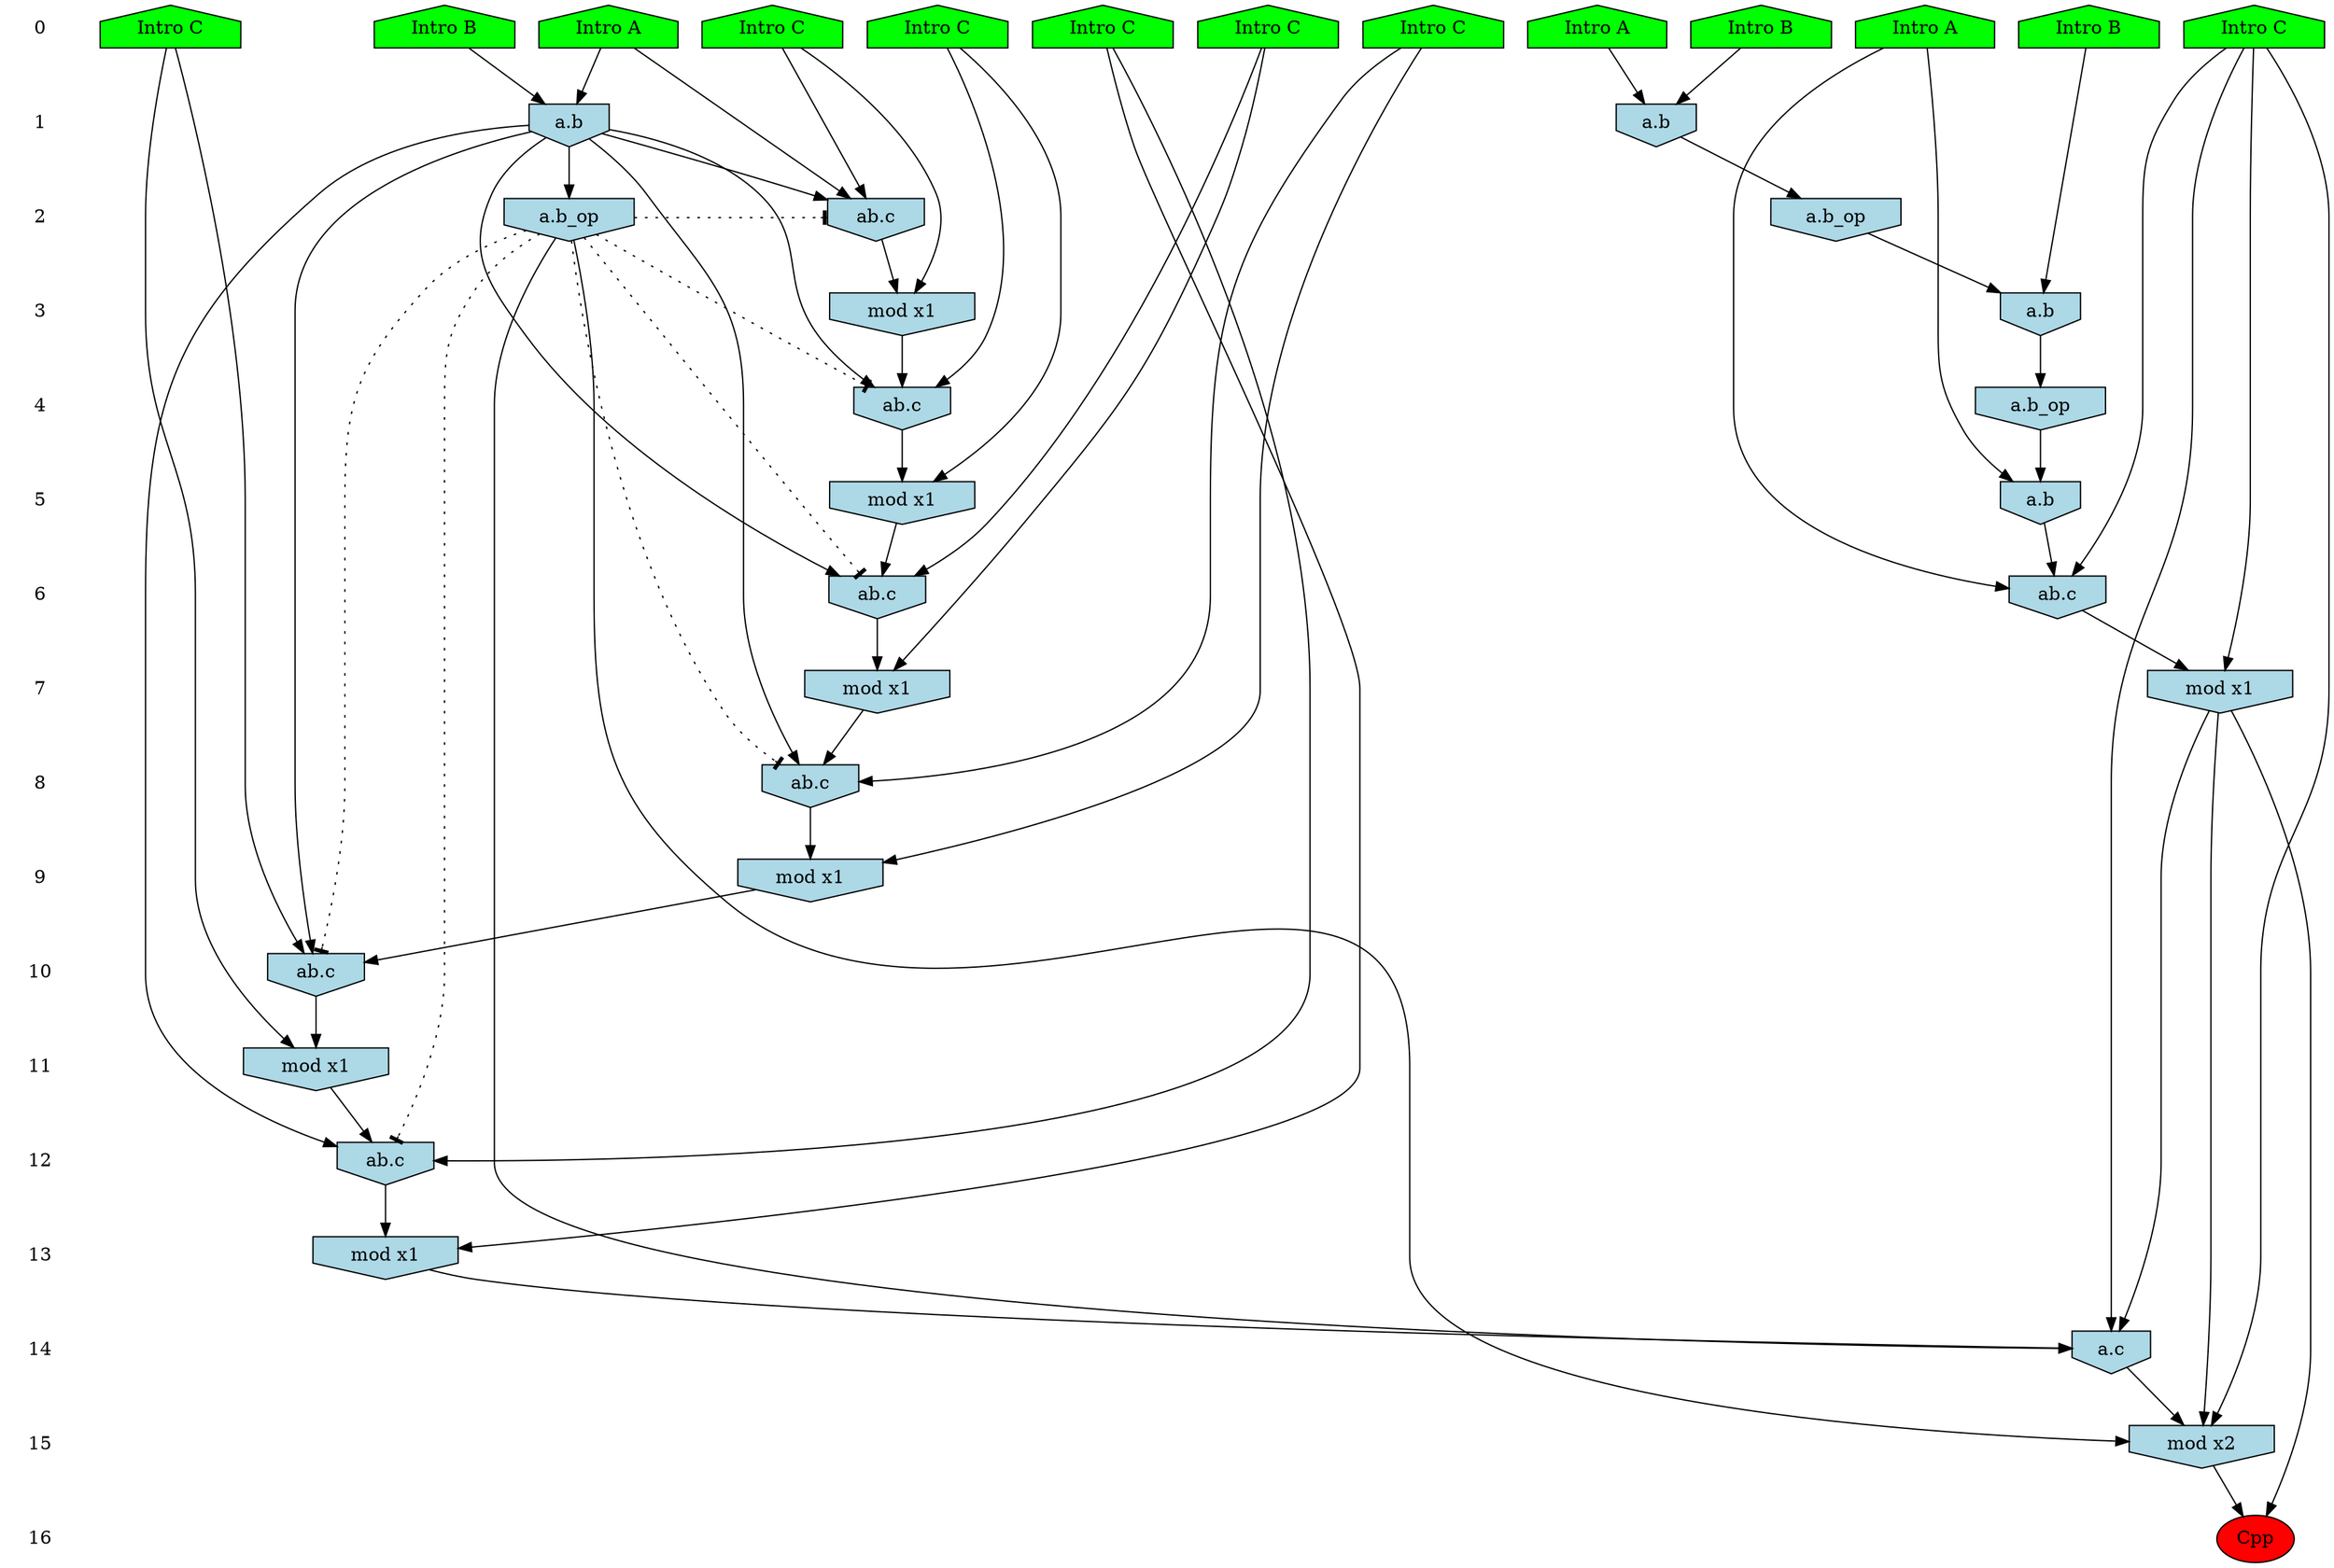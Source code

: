 /* Compression of 1 causal flows obtained in average at 1.784773E+01 t.u */
/* Compressed causal flows were: [3166] */
digraph G{
 ranksep=.5 ; 
{ rank = same ; "0" [shape=plaintext] ; node_1 [label ="Intro A", shape=house, style=filled, fillcolor=green] ;
node_2 [label ="Intro B", shape=house, style=filled, fillcolor=green] ;
node_3 [label ="Intro A", shape=house, style=filled, fillcolor=green] ;
node_4 [label ="Intro B", shape=house, style=filled, fillcolor=green] ;
node_5 [label ="Intro A", shape=house, style=filled, fillcolor=green] ;
node_6 [label ="Intro B", shape=house, style=filled, fillcolor=green] ;
node_7 [label ="Intro C", shape=house, style=filled, fillcolor=green] ;
node_8 [label ="Intro C", shape=house, style=filled, fillcolor=green] ;
node_9 [label ="Intro C", shape=house, style=filled, fillcolor=green] ;
node_10 [label ="Intro C", shape=house, style=filled, fillcolor=green] ;
node_11 [label ="Intro C", shape=house, style=filled, fillcolor=green] ;
node_12 [label ="Intro C", shape=house, style=filled, fillcolor=green] ;
node_13 [label ="Intro C", shape=house, style=filled, fillcolor=green] ;
}
{ rank = same ; "1" [shape=plaintext] ; node_14 [label="a.b", shape=invhouse, style=filled, fillcolor = lightblue] ;
node_17 [label="a.b", shape=invhouse, style=filled, fillcolor = lightblue] ;
}
{ rank = same ; "2" [shape=plaintext] ; node_15 [label="a.b_op", shape=invhouse, style=filled, fillcolor = lightblue] ;
node_18 [label="ab.c", shape=invhouse, style=filled, fillcolor = lightblue] ;
node_34 [label="a.b_op", shape=invhouse, style=filled, fillcolor = lightblue] ;
}
{ rank = same ; "3" [shape=plaintext] ; node_16 [label="a.b", shape=invhouse, style=filled, fillcolor = lightblue] ;
node_19 [label="mod x1", shape=invhouse, style=filled, fillcolor = lightblue] ;
}
{ rank = same ; "4" [shape=plaintext] ; node_20 [label="ab.c", shape=invhouse, style=filled, fillcolor = lightblue] ;
node_23 [label="a.b_op", shape=invhouse, style=filled, fillcolor = lightblue] ;
}
{ rank = same ; "5" [shape=plaintext] ; node_21 [label="mod x1", shape=invhouse, style=filled, fillcolor = lightblue] ;
node_24 [label="a.b", shape=invhouse, style=filled, fillcolor = lightblue] ;
}
{ rank = same ; "6" [shape=plaintext] ; node_22 [label="ab.c", shape=invhouse, style=filled, fillcolor = lightblue] ;
node_28 [label="ab.c", shape=invhouse, style=filled, fillcolor = lightblue] ;
}
{ rank = same ; "7" [shape=plaintext] ; node_25 [label="mod x1", shape=invhouse, style=filled, fillcolor = lightblue] ;
node_30 [label="mod x1", shape=invhouse, style=filled, fillcolor = lightblue] ;
}
{ rank = same ; "8" [shape=plaintext] ; node_26 [label="ab.c", shape=invhouse, style=filled, fillcolor = lightblue] ;
}
{ rank = same ; "9" [shape=plaintext] ; node_27 [label="mod x1", shape=invhouse, style=filled, fillcolor = lightblue] ;
}
{ rank = same ; "10" [shape=plaintext] ; node_29 [label="ab.c", shape=invhouse, style=filled, fillcolor = lightblue] ;
}
{ rank = same ; "11" [shape=plaintext] ; node_31 [label="mod x1", shape=invhouse, style=filled, fillcolor = lightblue] ;
}
{ rank = same ; "12" [shape=plaintext] ; node_32 [label="ab.c", shape=invhouse, style=filled, fillcolor = lightblue] ;
}
{ rank = same ; "13" [shape=plaintext] ; node_33 [label="mod x1", shape=invhouse, style=filled, fillcolor = lightblue] ;
}
{ rank = same ; "14" [shape=plaintext] ; node_35 [label="a.c", shape=invhouse, style=filled, fillcolor = lightblue] ;
}
{ rank = same ; "15" [shape=plaintext] ; node_36 [label="mod x2", shape=invhouse, style=filled, fillcolor = lightblue] ;
}
{ rank = same ; "16" [shape=plaintext] ; node_37 [label ="Cpp", style=filled, fillcolor=red] ;
}
"0" -> "1" [style="invis"]; 
"1" -> "2" [style="invis"]; 
"2" -> "3" [style="invis"]; 
"3" -> "4" [style="invis"]; 
"4" -> "5" [style="invis"]; 
"5" -> "6" [style="invis"]; 
"6" -> "7" [style="invis"]; 
"7" -> "8" [style="invis"]; 
"8" -> "9" [style="invis"]; 
"9" -> "10" [style="invis"]; 
"10" -> "11" [style="invis"]; 
"11" -> "12" [style="invis"]; 
"12" -> "13" [style="invis"]; 
"13" -> "14" [style="invis"]; 
"14" -> "15" [style="invis"]; 
"15" -> "16" [style="invis"]; 
node_3 -> node_14
node_6 -> node_14
node_14 -> node_15
node_4 -> node_16
node_15 -> node_16
node_1 -> node_17
node_2 -> node_17
node_1 -> node_18
node_13 -> node_18
node_17 -> node_18
node_13 -> node_19
node_18 -> node_19
node_9 -> node_20
node_17 -> node_20
node_19 -> node_20
node_9 -> node_21
node_20 -> node_21
node_7 -> node_22
node_17 -> node_22
node_21 -> node_22
node_16 -> node_23
node_5 -> node_24
node_23 -> node_24
node_7 -> node_25
node_22 -> node_25
node_11 -> node_26
node_17 -> node_26
node_25 -> node_26
node_11 -> node_27
node_26 -> node_27
node_5 -> node_28
node_12 -> node_28
node_24 -> node_28
node_8 -> node_29
node_17 -> node_29
node_27 -> node_29
node_12 -> node_30
node_28 -> node_30
node_8 -> node_31
node_29 -> node_31
node_10 -> node_32
node_17 -> node_32
node_31 -> node_32
node_10 -> node_33
node_32 -> node_33
node_17 -> node_34
node_12 -> node_35
node_30 -> node_35
node_33 -> node_35
node_34 -> node_35
node_12 -> node_36
node_30 -> node_36
node_34 -> node_36
node_35 -> node_36
node_30 -> node_37
node_36 -> node_37
node_34 -> node_32 [style=dotted, arrowhead = tee] 
node_34 -> node_29 [style=dotted, arrowhead = tee] 
node_34 -> node_26 [style=dotted, arrowhead = tee] 
node_34 -> node_22 [style=dotted, arrowhead = tee] 
node_34 -> node_20 [style=dotted, arrowhead = tee] 
node_34 -> node_18 [style=dotted, arrowhead = tee] 
}
/*
 Dot generation time: 0.000888
*/